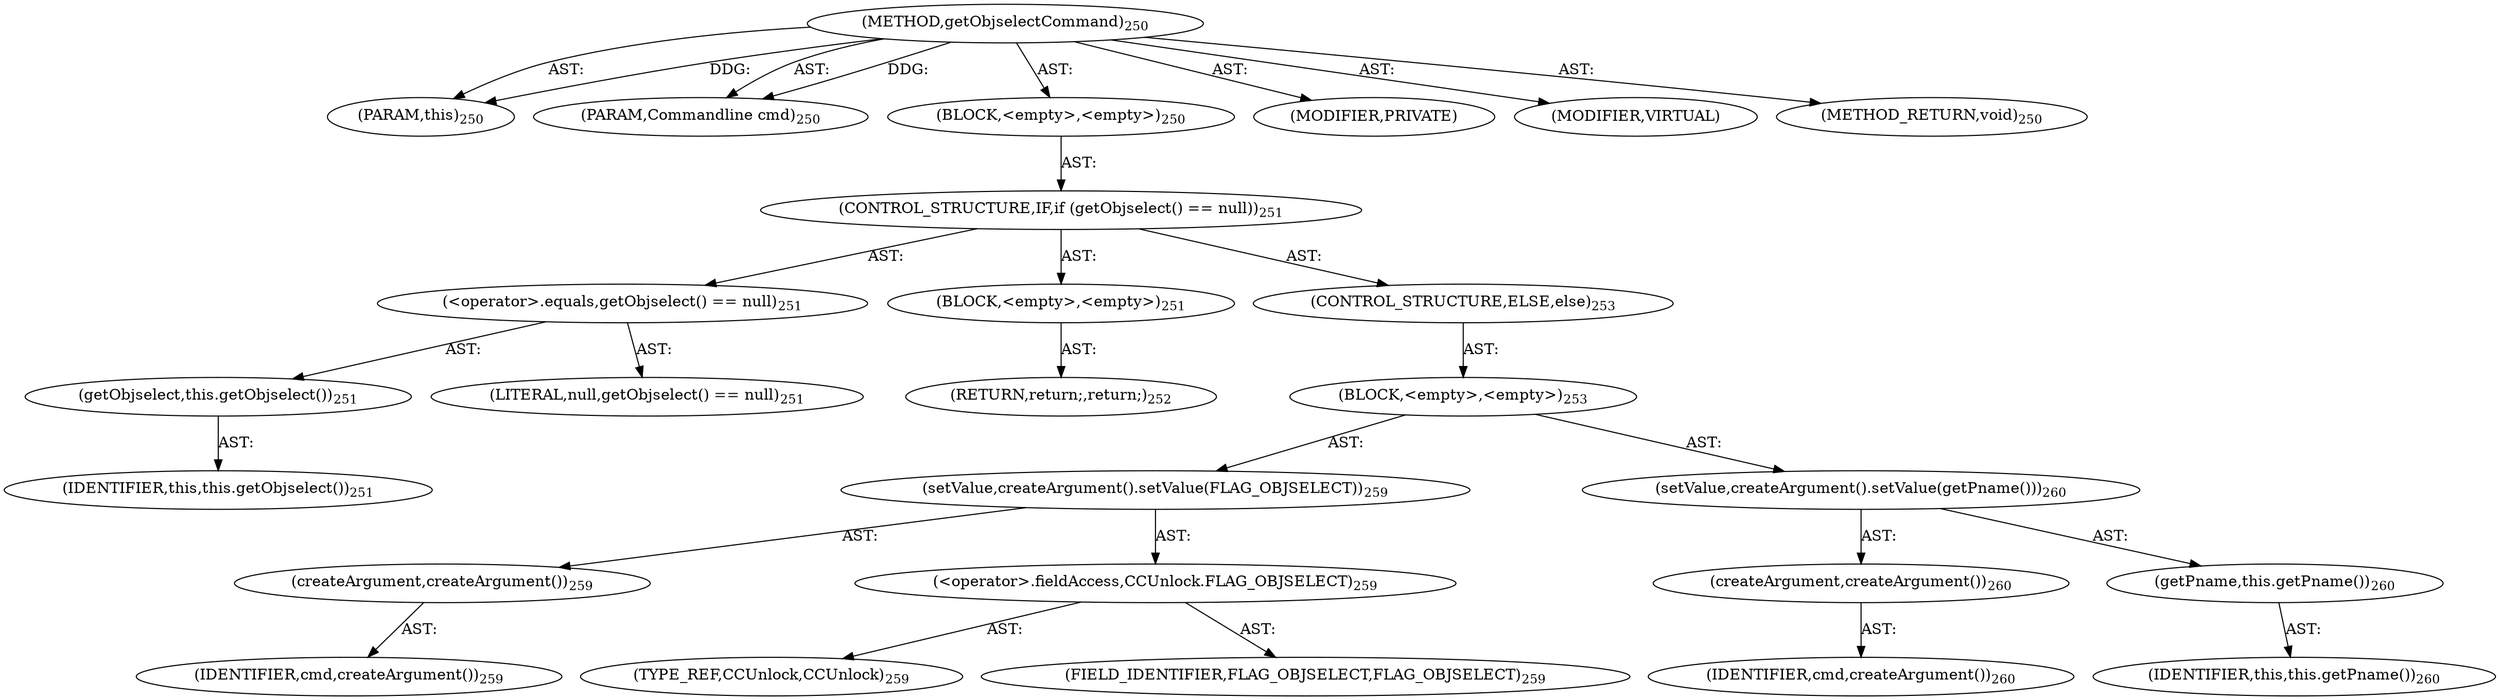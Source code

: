 digraph "getObjselectCommand" {  
"111669149706" [label = <(METHOD,getObjselectCommand)<SUB>250</SUB>> ]
"115964116996" [label = <(PARAM,this)<SUB>250</SUB>> ]
"115964117009" [label = <(PARAM,Commandline cmd)<SUB>250</SUB>> ]
"25769803793" [label = <(BLOCK,&lt;empty&gt;,&lt;empty&gt;)<SUB>250</SUB>> ]
"47244640262" [label = <(CONTROL_STRUCTURE,IF,if (getObjselect() == null))<SUB>251</SUB>> ]
"30064771131" [label = <(&lt;operator&gt;.equals,getObjselect() == null)<SUB>251</SUB>> ]
"30064771132" [label = <(getObjselect,this.getObjselect())<SUB>251</SUB>> ]
"68719476749" [label = <(IDENTIFIER,this,this.getObjselect())<SUB>251</SUB>> ]
"90194313221" [label = <(LITERAL,null,getObjselect() == null)<SUB>251</SUB>> ]
"25769803794" [label = <(BLOCK,&lt;empty&gt;,&lt;empty&gt;)<SUB>251</SUB>> ]
"146028888069" [label = <(RETURN,return;,return;)<SUB>252</SUB>> ]
"47244640263" [label = <(CONTROL_STRUCTURE,ELSE,else)<SUB>253</SUB>> ]
"25769803795" [label = <(BLOCK,&lt;empty&gt;,&lt;empty&gt;)<SUB>253</SUB>> ]
"30064771133" [label = <(setValue,createArgument().setValue(FLAG_OBJSELECT))<SUB>259</SUB>> ]
"30064771134" [label = <(createArgument,createArgument())<SUB>259</SUB>> ]
"68719476789" [label = <(IDENTIFIER,cmd,createArgument())<SUB>259</SUB>> ]
"30064771135" [label = <(&lt;operator&gt;.fieldAccess,CCUnlock.FLAG_OBJSELECT)<SUB>259</SUB>> ]
"180388626434" [label = <(TYPE_REF,CCUnlock,CCUnlock)<SUB>259</SUB>> ]
"55834574857" [label = <(FIELD_IDENTIFIER,FLAG_OBJSELECT,FLAG_OBJSELECT)<SUB>259</SUB>> ]
"30064771136" [label = <(setValue,createArgument().setValue(getPname()))<SUB>260</SUB>> ]
"30064771137" [label = <(createArgument,createArgument())<SUB>260</SUB>> ]
"68719476790" [label = <(IDENTIFIER,cmd,createArgument())<SUB>260</SUB>> ]
"30064771138" [label = <(getPname,this.getPname())<SUB>260</SUB>> ]
"68719476750" [label = <(IDENTIFIER,this,this.getPname())<SUB>260</SUB>> ]
"133143986199" [label = <(MODIFIER,PRIVATE)> ]
"133143986200" [label = <(MODIFIER,VIRTUAL)> ]
"128849018890" [label = <(METHOD_RETURN,void)<SUB>250</SUB>> ]
  "111669149706" -> "115964116996"  [ label = "AST: "] 
  "111669149706" -> "115964117009"  [ label = "AST: "] 
  "111669149706" -> "25769803793"  [ label = "AST: "] 
  "111669149706" -> "133143986199"  [ label = "AST: "] 
  "111669149706" -> "133143986200"  [ label = "AST: "] 
  "111669149706" -> "128849018890"  [ label = "AST: "] 
  "25769803793" -> "47244640262"  [ label = "AST: "] 
  "47244640262" -> "30064771131"  [ label = "AST: "] 
  "47244640262" -> "25769803794"  [ label = "AST: "] 
  "47244640262" -> "47244640263"  [ label = "AST: "] 
  "30064771131" -> "30064771132"  [ label = "AST: "] 
  "30064771131" -> "90194313221"  [ label = "AST: "] 
  "30064771132" -> "68719476749"  [ label = "AST: "] 
  "25769803794" -> "146028888069"  [ label = "AST: "] 
  "47244640263" -> "25769803795"  [ label = "AST: "] 
  "25769803795" -> "30064771133"  [ label = "AST: "] 
  "25769803795" -> "30064771136"  [ label = "AST: "] 
  "30064771133" -> "30064771134"  [ label = "AST: "] 
  "30064771133" -> "30064771135"  [ label = "AST: "] 
  "30064771134" -> "68719476789"  [ label = "AST: "] 
  "30064771135" -> "180388626434"  [ label = "AST: "] 
  "30064771135" -> "55834574857"  [ label = "AST: "] 
  "30064771136" -> "30064771137"  [ label = "AST: "] 
  "30064771136" -> "30064771138"  [ label = "AST: "] 
  "30064771137" -> "68719476790"  [ label = "AST: "] 
  "30064771138" -> "68719476750"  [ label = "AST: "] 
  "111669149706" -> "115964116996"  [ label = "DDG: "] 
  "111669149706" -> "115964117009"  [ label = "DDG: "] 
}
